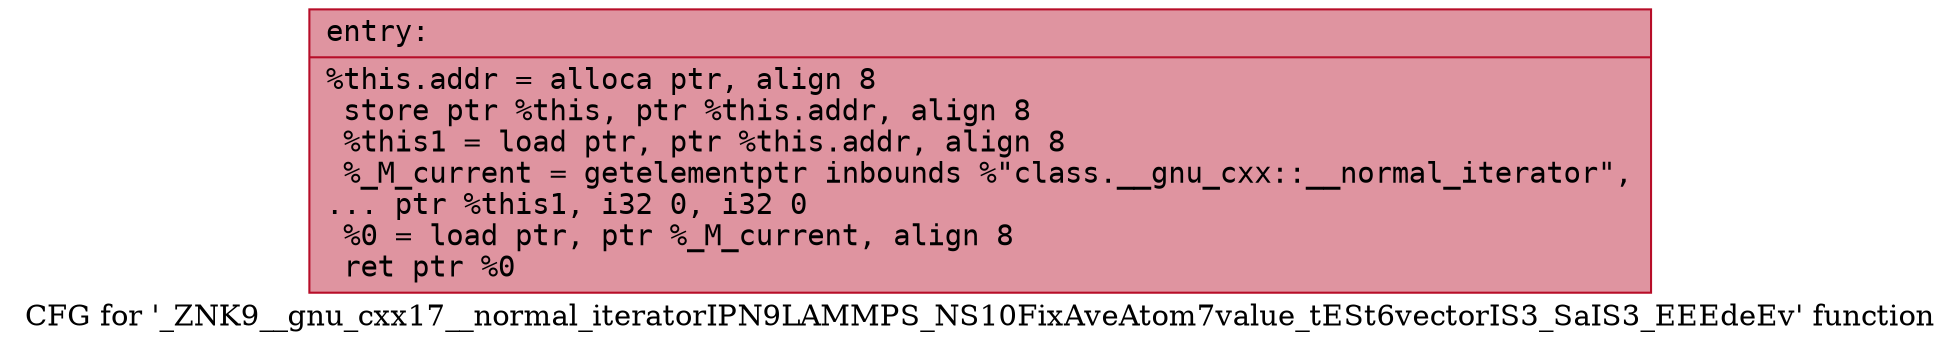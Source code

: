 digraph "CFG for '_ZNK9__gnu_cxx17__normal_iteratorIPN9LAMMPS_NS10FixAveAtom7value_tESt6vectorIS3_SaIS3_EEEdeEv' function" {
	label="CFG for '_ZNK9__gnu_cxx17__normal_iteratorIPN9LAMMPS_NS10FixAveAtom7value_tESt6vectorIS3_SaIS3_EEEdeEv' function";

	Node0x55d0866ba2b0 [shape=record,color="#b70d28ff", style=filled, fillcolor="#b70d2870" fontname="Courier",label="{entry:\l|  %this.addr = alloca ptr, align 8\l  store ptr %this, ptr %this.addr, align 8\l  %this1 = load ptr, ptr %this.addr, align 8\l  %_M_current = getelementptr inbounds %\"class.__gnu_cxx::__normal_iterator\",\l... ptr %this1, i32 0, i32 0\l  %0 = load ptr, ptr %_M_current, align 8\l  ret ptr %0\l}"];
}
